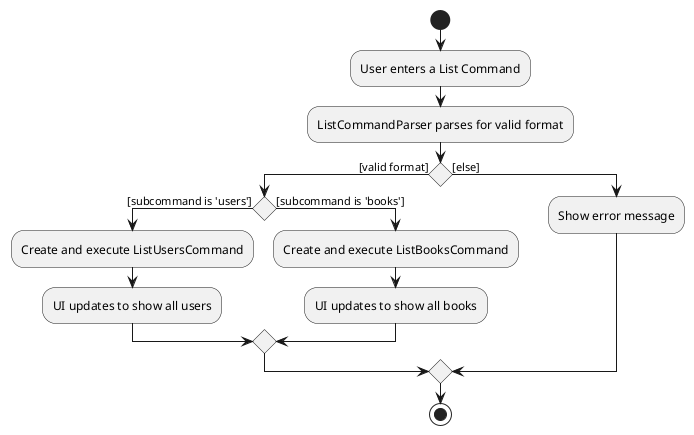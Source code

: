 @startuml
start
:User enters a List Command;
:ListCommandParser parses for valid format;
'Since the beta syntax does not support placing the condition outside the
'diamond we place it as the true branch instead.

if () then ([valid format])
    if () then ([subcommand is 'users'])
        :Create and execute ListUsersCommand;
        :UI updates to show all users;
    else ([subcommand is 'books'])
        :Create and execute ListBooksCommand;
        :UI updates to show all books;
    endif
else ([else])
    :Show error message;
endif
stop
@enduml
